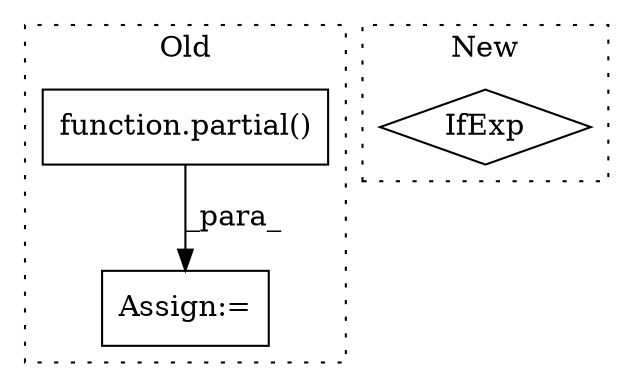 digraph G {
subgraph cluster0 {
1 [label="function.partial()" a="75" s="21063,21083" l="8,11" shape="box"];
3 [label="Assign:=" a="68" s="21046" l="3" shape="box"];
label = "Old";
style="dotted";
}
subgraph cluster1 {
2 [label="IfExp" a="51" s="14839,14865" l="4,6" shape="diamond"];
label = "New";
style="dotted";
}
1 -> 3 [label="_para_"];
}